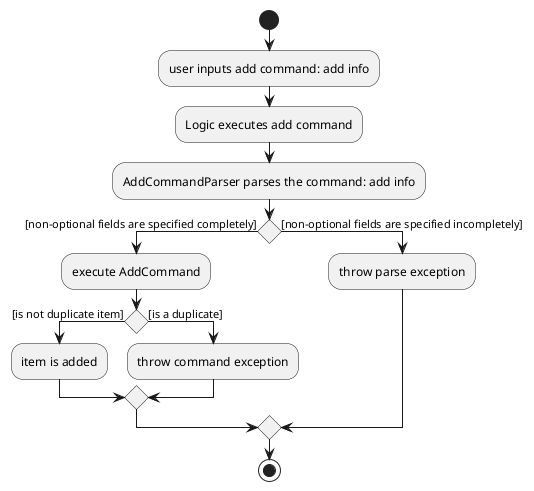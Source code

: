 @startuml
start
:user inputs add command: add info;
:Logic executes add command;
:AddCommandParser parses the command: add info;

if () then ([non-optional fields are specified completely])
:execute AddCommand;

    if () then ([is not duplicate item])
    :item is added;

    else ([is a duplicate])
    :throw command exception;
    endif

else ([non-optional fields are specified incompletely])
    :throw parse exception;

endif
stop

@enduml
